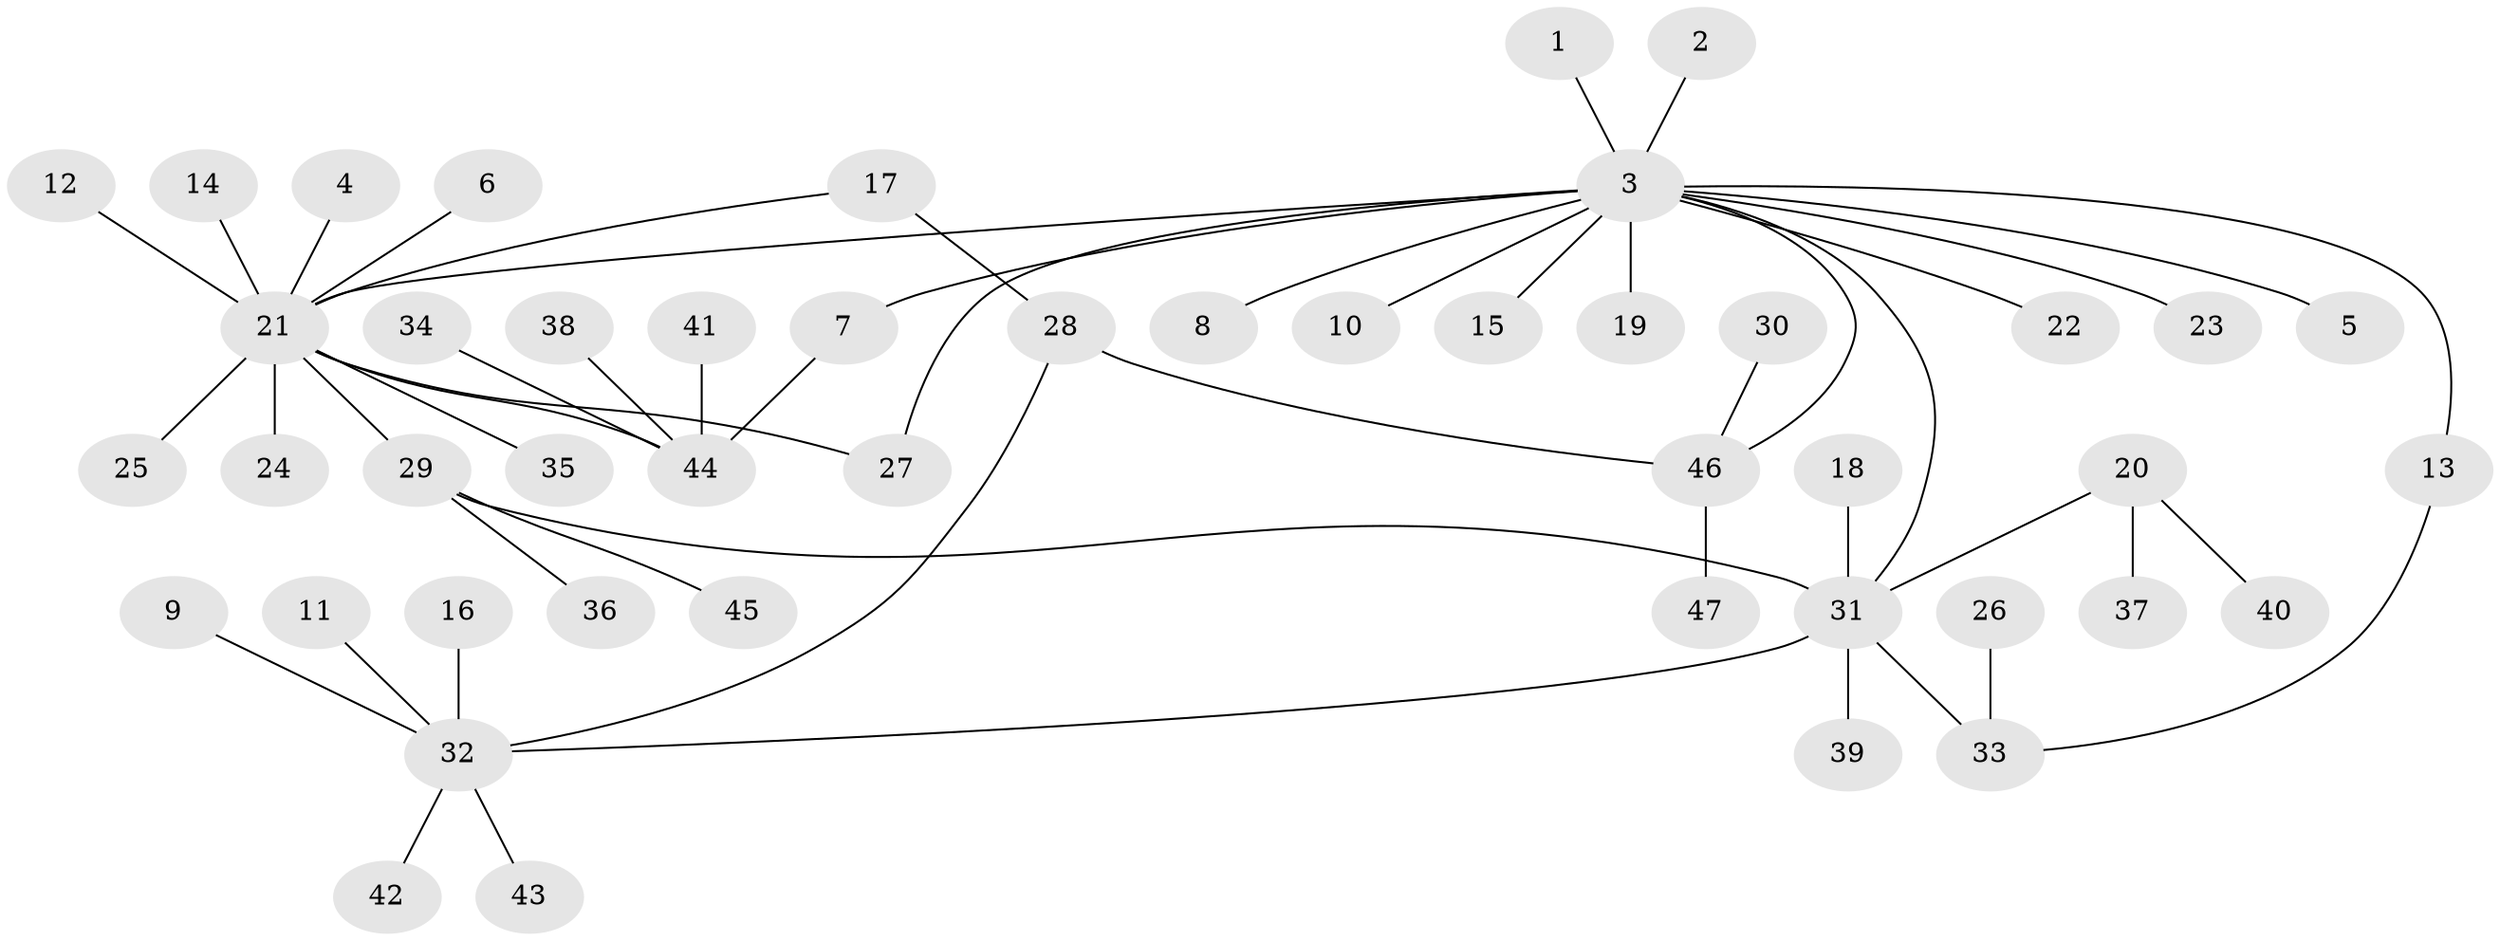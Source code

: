 // original degree distribution, {17: 0.010752688172043012, 13: 0.010752688172043012, 8: 0.010752688172043012, 1: 0.5806451612903226, 6: 0.03225806451612903, 2: 0.25806451612903225, 9: 0.010752688172043012, 4: 0.03225806451612903, 3: 0.043010752688172046, 5: 0.010752688172043012}
// Generated by graph-tools (version 1.1) at 2025/49/03/09/25 03:49:59]
// undirected, 47 vertices, 52 edges
graph export_dot {
graph [start="1"]
  node [color=gray90,style=filled];
  1;
  2;
  3;
  4;
  5;
  6;
  7;
  8;
  9;
  10;
  11;
  12;
  13;
  14;
  15;
  16;
  17;
  18;
  19;
  20;
  21;
  22;
  23;
  24;
  25;
  26;
  27;
  28;
  29;
  30;
  31;
  32;
  33;
  34;
  35;
  36;
  37;
  38;
  39;
  40;
  41;
  42;
  43;
  44;
  45;
  46;
  47;
  1 -- 3 [weight=1.0];
  2 -- 3 [weight=1.0];
  3 -- 5 [weight=1.0];
  3 -- 7 [weight=1.0];
  3 -- 8 [weight=1.0];
  3 -- 10 [weight=1.0];
  3 -- 13 [weight=1.0];
  3 -- 15 [weight=1.0];
  3 -- 19 [weight=1.0];
  3 -- 21 [weight=1.0];
  3 -- 22 [weight=1.0];
  3 -- 23 [weight=1.0];
  3 -- 27 [weight=1.0];
  3 -- 31 [weight=1.0];
  3 -- 46 [weight=1.0];
  4 -- 21 [weight=1.0];
  6 -- 21 [weight=1.0];
  7 -- 44 [weight=1.0];
  9 -- 32 [weight=1.0];
  11 -- 32 [weight=1.0];
  12 -- 21 [weight=1.0];
  13 -- 33 [weight=1.0];
  14 -- 21 [weight=1.0];
  16 -- 32 [weight=1.0];
  17 -- 21 [weight=1.0];
  17 -- 28 [weight=1.0];
  18 -- 31 [weight=1.0];
  20 -- 31 [weight=1.0];
  20 -- 37 [weight=1.0];
  20 -- 40 [weight=1.0];
  21 -- 24 [weight=1.0];
  21 -- 25 [weight=1.0];
  21 -- 27 [weight=1.0];
  21 -- 29 [weight=1.0];
  21 -- 35 [weight=1.0];
  21 -- 44 [weight=1.0];
  26 -- 33 [weight=1.0];
  28 -- 32 [weight=1.0];
  28 -- 46 [weight=1.0];
  29 -- 31 [weight=1.0];
  29 -- 36 [weight=1.0];
  29 -- 45 [weight=1.0];
  30 -- 46 [weight=1.0];
  31 -- 32 [weight=1.0];
  31 -- 33 [weight=1.0];
  31 -- 39 [weight=1.0];
  32 -- 42 [weight=1.0];
  32 -- 43 [weight=1.0];
  34 -- 44 [weight=1.0];
  38 -- 44 [weight=1.0];
  41 -- 44 [weight=1.0];
  46 -- 47 [weight=1.0];
}
